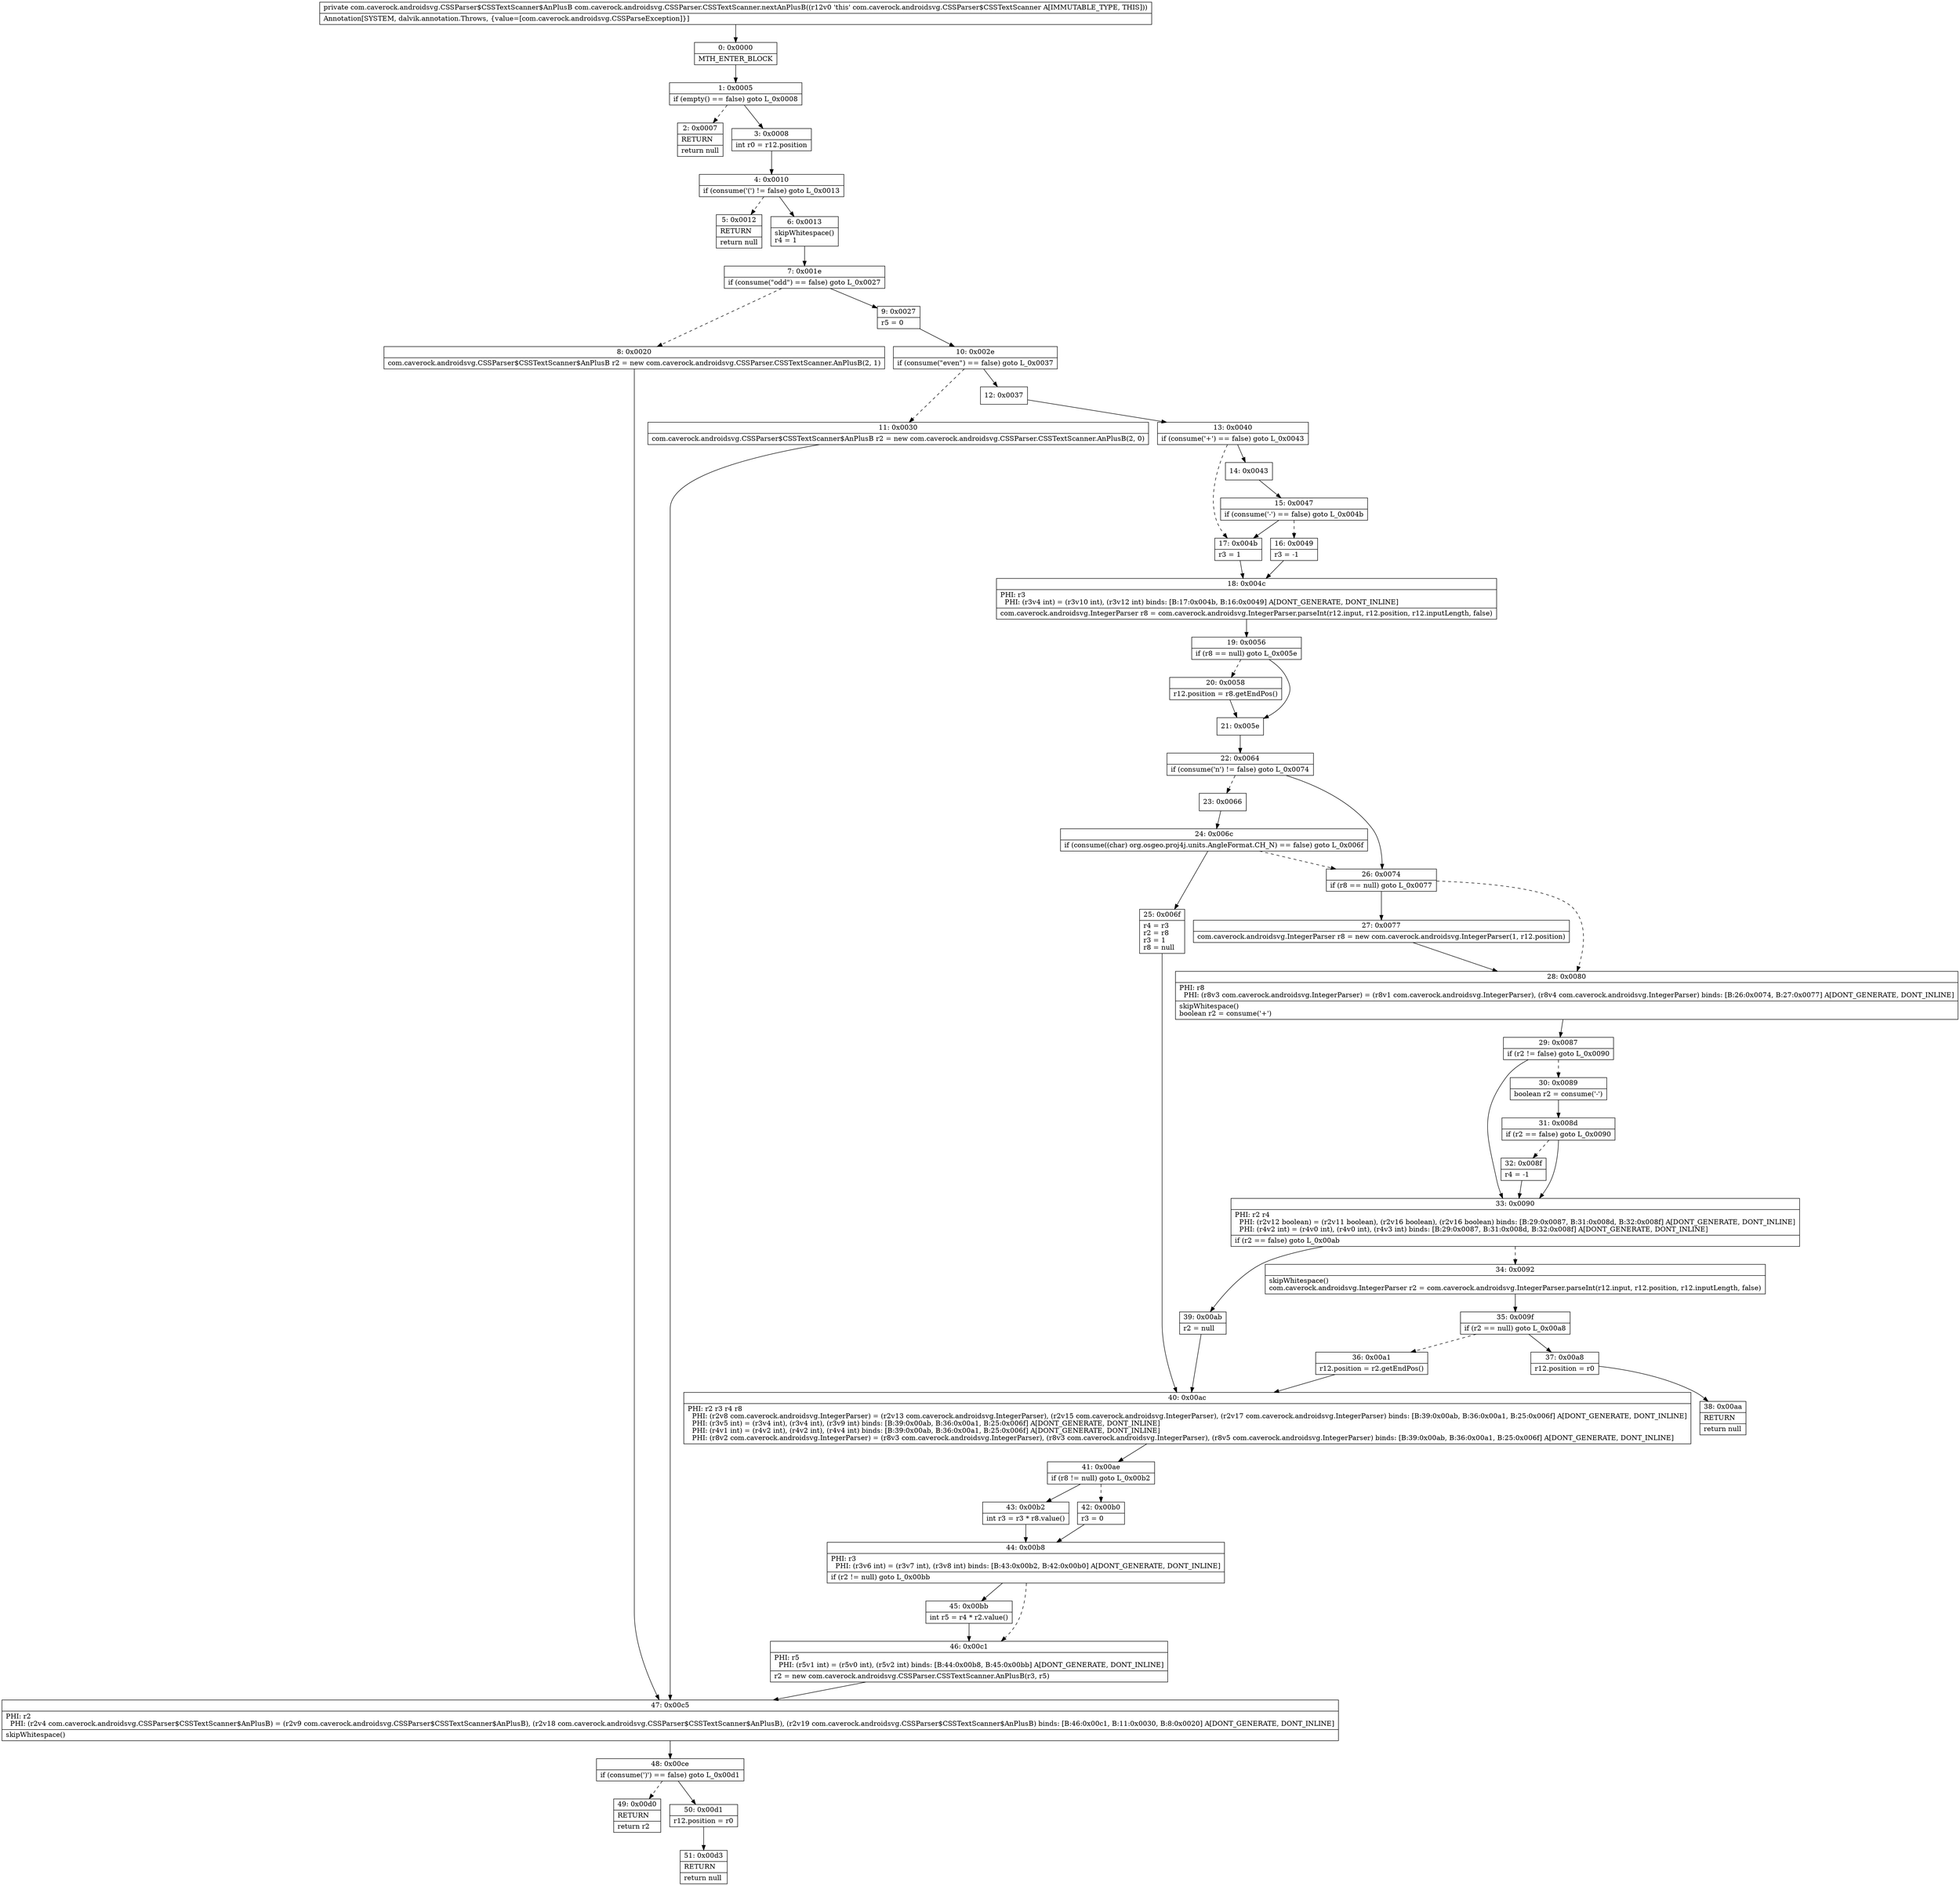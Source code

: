 digraph "CFG forcom.caverock.androidsvg.CSSParser.CSSTextScanner.nextAnPlusB()Lcom\/caverock\/androidsvg\/CSSParser$CSSTextScanner$AnPlusB;" {
Node_0 [shape=record,label="{0\:\ 0x0000|MTH_ENTER_BLOCK\l}"];
Node_1 [shape=record,label="{1\:\ 0x0005|if (empty() == false) goto L_0x0008\l}"];
Node_2 [shape=record,label="{2\:\ 0x0007|RETURN\l|return null\l}"];
Node_3 [shape=record,label="{3\:\ 0x0008|int r0 = r12.position\l}"];
Node_4 [shape=record,label="{4\:\ 0x0010|if (consume('(') != false) goto L_0x0013\l}"];
Node_5 [shape=record,label="{5\:\ 0x0012|RETURN\l|return null\l}"];
Node_6 [shape=record,label="{6\:\ 0x0013|skipWhitespace()\lr4 = 1\l}"];
Node_7 [shape=record,label="{7\:\ 0x001e|if (consume(\"odd\") == false) goto L_0x0027\l}"];
Node_8 [shape=record,label="{8\:\ 0x0020|com.caverock.androidsvg.CSSParser$CSSTextScanner$AnPlusB r2 = new com.caverock.androidsvg.CSSParser.CSSTextScanner.AnPlusB(2, 1)\l}"];
Node_9 [shape=record,label="{9\:\ 0x0027|r5 = 0\l}"];
Node_10 [shape=record,label="{10\:\ 0x002e|if (consume(\"even\") == false) goto L_0x0037\l}"];
Node_11 [shape=record,label="{11\:\ 0x0030|com.caverock.androidsvg.CSSParser$CSSTextScanner$AnPlusB r2 = new com.caverock.androidsvg.CSSParser.CSSTextScanner.AnPlusB(2, 0)\l}"];
Node_12 [shape=record,label="{12\:\ 0x0037}"];
Node_13 [shape=record,label="{13\:\ 0x0040|if (consume('+') == false) goto L_0x0043\l}"];
Node_14 [shape=record,label="{14\:\ 0x0043}"];
Node_15 [shape=record,label="{15\:\ 0x0047|if (consume('\-') == false) goto L_0x004b\l}"];
Node_16 [shape=record,label="{16\:\ 0x0049|r3 = \-1\l}"];
Node_17 [shape=record,label="{17\:\ 0x004b|r3 = 1\l}"];
Node_18 [shape=record,label="{18\:\ 0x004c|PHI: r3 \l  PHI: (r3v4 int) = (r3v10 int), (r3v12 int) binds: [B:17:0x004b, B:16:0x0049] A[DONT_GENERATE, DONT_INLINE]\l|com.caverock.androidsvg.IntegerParser r8 = com.caverock.androidsvg.IntegerParser.parseInt(r12.input, r12.position, r12.inputLength, false)\l}"];
Node_19 [shape=record,label="{19\:\ 0x0056|if (r8 == null) goto L_0x005e\l}"];
Node_20 [shape=record,label="{20\:\ 0x0058|r12.position = r8.getEndPos()\l}"];
Node_21 [shape=record,label="{21\:\ 0x005e}"];
Node_22 [shape=record,label="{22\:\ 0x0064|if (consume('n') != false) goto L_0x0074\l}"];
Node_23 [shape=record,label="{23\:\ 0x0066}"];
Node_24 [shape=record,label="{24\:\ 0x006c|if (consume((char) org.osgeo.proj4j.units.AngleFormat.CH_N) == false) goto L_0x006f\l}"];
Node_25 [shape=record,label="{25\:\ 0x006f|r4 = r3\lr2 = r8\lr3 = 1\lr8 = null\l}"];
Node_26 [shape=record,label="{26\:\ 0x0074|if (r8 == null) goto L_0x0077\l}"];
Node_27 [shape=record,label="{27\:\ 0x0077|com.caverock.androidsvg.IntegerParser r8 = new com.caverock.androidsvg.IntegerParser(1, r12.position)\l}"];
Node_28 [shape=record,label="{28\:\ 0x0080|PHI: r8 \l  PHI: (r8v3 com.caverock.androidsvg.IntegerParser) = (r8v1 com.caverock.androidsvg.IntegerParser), (r8v4 com.caverock.androidsvg.IntegerParser) binds: [B:26:0x0074, B:27:0x0077] A[DONT_GENERATE, DONT_INLINE]\l|skipWhitespace()\lboolean r2 = consume('+')\l}"];
Node_29 [shape=record,label="{29\:\ 0x0087|if (r2 != false) goto L_0x0090\l}"];
Node_30 [shape=record,label="{30\:\ 0x0089|boolean r2 = consume('\-')\l}"];
Node_31 [shape=record,label="{31\:\ 0x008d|if (r2 == false) goto L_0x0090\l}"];
Node_32 [shape=record,label="{32\:\ 0x008f|r4 = \-1\l}"];
Node_33 [shape=record,label="{33\:\ 0x0090|PHI: r2 r4 \l  PHI: (r2v12 boolean) = (r2v11 boolean), (r2v16 boolean), (r2v16 boolean) binds: [B:29:0x0087, B:31:0x008d, B:32:0x008f] A[DONT_GENERATE, DONT_INLINE]\l  PHI: (r4v2 int) = (r4v0 int), (r4v0 int), (r4v3 int) binds: [B:29:0x0087, B:31:0x008d, B:32:0x008f] A[DONT_GENERATE, DONT_INLINE]\l|if (r2 == false) goto L_0x00ab\l}"];
Node_34 [shape=record,label="{34\:\ 0x0092|skipWhitespace()\lcom.caverock.androidsvg.IntegerParser r2 = com.caverock.androidsvg.IntegerParser.parseInt(r12.input, r12.position, r12.inputLength, false)\l}"];
Node_35 [shape=record,label="{35\:\ 0x009f|if (r2 == null) goto L_0x00a8\l}"];
Node_36 [shape=record,label="{36\:\ 0x00a1|r12.position = r2.getEndPos()\l}"];
Node_37 [shape=record,label="{37\:\ 0x00a8|r12.position = r0\l}"];
Node_38 [shape=record,label="{38\:\ 0x00aa|RETURN\l|return null\l}"];
Node_39 [shape=record,label="{39\:\ 0x00ab|r2 = null\l}"];
Node_40 [shape=record,label="{40\:\ 0x00ac|PHI: r2 r3 r4 r8 \l  PHI: (r2v8 com.caverock.androidsvg.IntegerParser) = (r2v13 com.caverock.androidsvg.IntegerParser), (r2v15 com.caverock.androidsvg.IntegerParser), (r2v17 com.caverock.androidsvg.IntegerParser) binds: [B:39:0x00ab, B:36:0x00a1, B:25:0x006f] A[DONT_GENERATE, DONT_INLINE]\l  PHI: (r3v5 int) = (r3v4 int), (r3v4 int), (r3v9 int) binds: [B:39:0x00ab, B:36:0x00a1, B:25:0x006f] A[DONT_GENERATE, DONT_INLINE]\l  PHI: (r4v1 int) = (r4v2 int), (r4v2 int), (r4v4 int) binds: [B:39:0x00ab, B:36:0x00a1, B:25:0x006f] A[DONT_GENERATE, DONT_INLINE]\l  PHI: (r8v2 com.caverock.androidsvg.IntegerParser) = (r8v3 com.caverock.androidsvg.IntegerParser), (r8v3 com.caverock.androidsvg.IntegerParser), (r8v5 com.caverock.androidsvg.IntegerParser) binds: [B:39:0x00ab, B:36:0x00a1, B:25:0x006f] A[DONT_GENERATE, DONT_INLINE]\l}"];
Node_41 [shape=record,label="{41\:\ 0x00ae|if (r8 != null) goto L_0x00b2\l}"];
Node_42 [shape=record,label="{42\:\ 0x00b0|r3 = 0\l}"];
Node_43 [shape=record,label="{43\:\ 0x00b2|int r3 = r3 * r8.value()\l}"];
Node_44 [shape=record,label="{44\:\ 0x00b8|PHI: r3 \l  PHI: (r3v6 int) = (r3v7 int), (r3v8 int) binds: [B:43:0x00b2, B:42:0x00b0] A[DONT_GENERATE, DONT_INLINE]\l|if (r2 != null) goto L_0x00bb\l}"];
Node_45 [shape=record,label="{45\:\ 0x00bb|int r5 = r4 * r2.value()\l}"];
Node_46 [shape=record,label="{46\:\ 0x00c1|PHI: r5 \l  PHI: (r5v1 int) = (r5v0 int), (r5v2 int) binds: [B:44:0x00b8, B:45:0x00bb] A[DONT_GENERATE, DONT_INLINE]\l|r2 = new com.caverock.androidsvg.CSSParser.CSSTextScanner.AnPlusB(r3, r5)\l}"];
Node_47 [shape=record,label="{47\:\ 0x00c5|PHI: r2 \l  PHI: (r2v4 com.caverock.androidsvg.CSSParser$CSSTextScanner$AnPlusB) = (r2v9 com.caverock.androidsvg.CSSParser$CSSTextScanner$AnPlusB), (r2v18 com.caverock.androidsvg.CSSParser$CSSTextScanner$AnPlusB), (r2v19 com.caverock.androidsvg.CSSParser$CSSTextScanner$AnPlusB) binds: [B:46:0x00c1, B:11:0x0030, B:8:0x0020] A[DONT_GENERATE, DONT_INLINE]\l|skipWhitespace()\l}"];
Node_48 [shape=record,label="{48\:\ 0x00ce|if (consume(')') == false) goto L_0x00d1\l}"];
Node_49 [shape=record,label="{49\:\ 0x00d0|RETURN\l|return r2\l}"];
Node_50 [shape=record,label="{50\:\ 0x00d1|r12.position = r0\l}"];
Node_51 [shape=record,label="{51\:\ 0x00d3|RETURN\l|return null\l}"];
MethodNode[shape=record,label="{private com.caverock.androidsvg.CSSParser$CSSTextScanner$AnPlusB com.caverock.androidsvg.CSSParser.CSSTextScanner.nextAnPlusB((r12v0 'this' com.caverock.androidsvg.CSSParser$CSSTextScanner A[IMMUTABLE_TYPE, THIS]))  | Annotation[SYSTEM, dalvik.annotation.Throws, \{value=[com.caverock.androidsvg.CSSParseException]\}]\l}"];
MethodNode -> Node_0;
Node_0 -> Node_1;
Node_1 -> Node_2[style=dashed];
Node_1 -> Node_3;
Node_3 -> Node_4;
Node_4 -> Node_5[style=dashed];
Node_4 -> Node_6;
Node_6 -> Node_7;
Node_7 -> Node_8[style=dashed];
Node_7 -> Node_9;
Node_8 -> Node_47;
Node_9 -> Node_10;
Node_10 -> Node_11[style=dashed];
Node_10 -> Node_12;
Node_11 -> Node_47;
Node_12 -> Node_13;
Node_13 -> Node_14;
Node_13 -> Node_17[style=dashed];
Node_14 -> Node_15;
Node_15 -> Node_16[style=dashed];
Node_15 -> Node_17;
Node_16 -> Node_18;
Node_17 -> Node_18;
Node_18 -> Node_19;
Node_19 -> Node_20[style=dashed];
Node_19 -> Node_21;
Node_20 -> Node_21;
Node_21 -> Node_22;
Node_22 -> Node_23[style=dashed];
Node_22 -> Node_26;
Node_23 -> Node_24;
Node_24 -> Node_25;
Node_24 -> Node_26[style=dashed];
Node_25 -> Node_40;
Node_26 -> Node_27;
Node_26 -> Node_28[style=dashed];
Node_27 -> Node_28;
Node_28 -> Node_29;
Node_29 -> Node_30[style=dashed];
Node_29 -> Node_33;
Node_30 -> Node_31;
Node_31 -> Node_32[style=dashed];
Node_31 -> Node_33;
Node_32 -> Node_33;
Node_33 -> Node_34[style=dashed];
Node_33 -> Node_39;
Node_34 -> Node_35;
Node_35 -> Node_36[style=dashed];
Node_35 -> Node_37;
Node_36 -> Node_40;
Node_37 -> Node_38;
Node_39 -> Node_40;
Node_40 -> Node_41;
Node_41 -> Node_42[style=dashed];
Node_41 -> Node_43;
Node_42 -> Node_44;
Node_43 -> Node_44;
Node_44 -> Node_45;
Node_44 -> Node_46[style=dashed];
Node_45 -> Node_46;
Node_46 -> Node_47;
Node_47 -> Node_48;
Node_48 -> Node_49[style=dashed];
Node_48 -> Node_50;
Node_50 -> Node_51;
}

